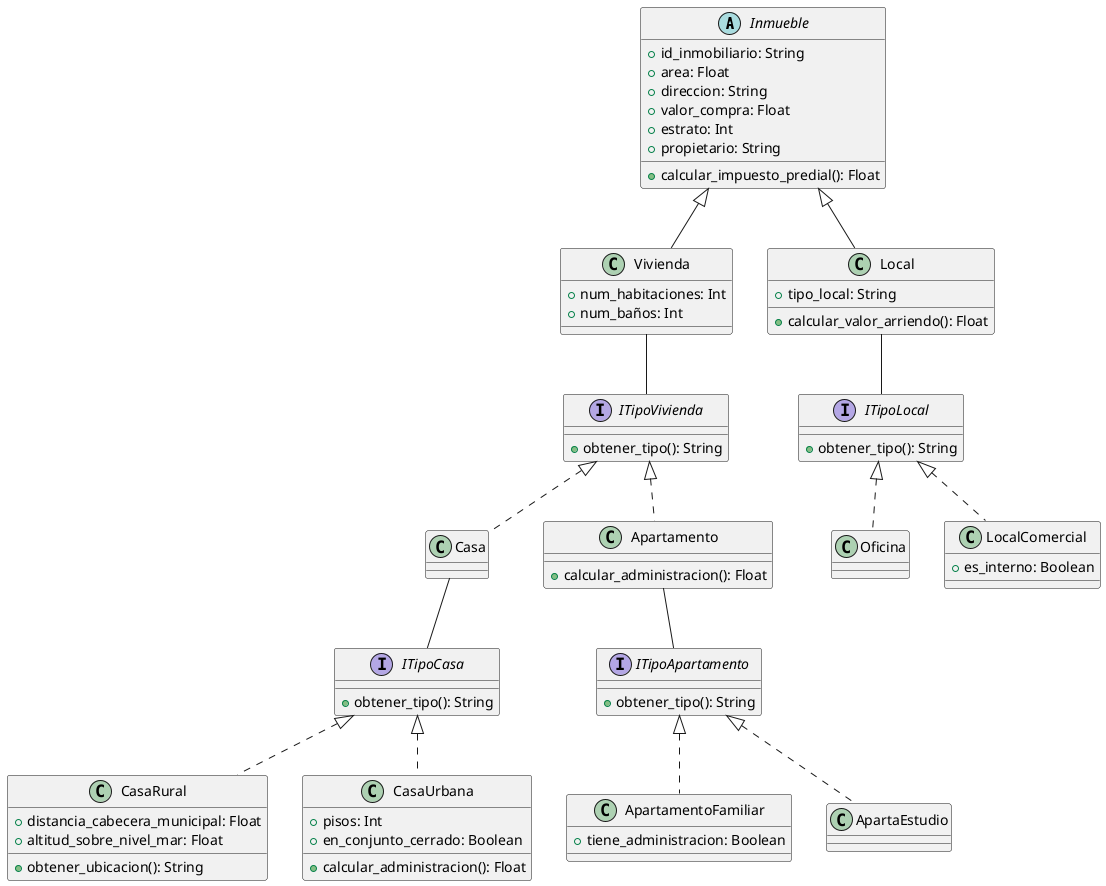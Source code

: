 @startuml

' Clase Abstracta Inmueble
abstract class Inmueble {
    + id_inmobiliario: String
    + area: Float
    + direccion: String
    + valor_compra: Float
    + estrato: Int
    + propietario: String
    + calcular_impuesto_predial(): Float
}

' Subclases de Inmueble
class Vivienda {
    + num_habitaciones: Int
    + num_baños: Int
}

class Local {
    + tipo_local: String
    + calcular_valor_arriendo(): Float
}

' Interfaz Tipo Vivienda
interface ITipoVivienda {
    + obtener_tipo(): String
}

' Vivienda tiene una relación de asociación con ITipoVivienda
Vivienda -- ITipoVivienda

' Casa y Apartamento implementan ITipoVivienda
class Casa implements ITipoVivienda {
}

class Apartamento implements ITipoVivienda {
    + calcular_administracion(): Float
}

' Interfaz Tipo Casa
interface ITipoCasa {
    + obtener_tipo(): String
}

' Casa tiene una relación de asociación con ITipoCasa
Casa -- ITipoCasa

' Casa Rural y Casa Urbana implementan ITipoCasa
class CasaRural implements ITipoCasa {
    + distancia_cabecera_municipal: Float
    + altitud_sobre_nivel_mar: Float
    + obtener_ubicacion(): String
}

class CasaUrbana implements ITipoCasa {
    + pisos: Int
    + en_conjunto_cerrado: Boolean
    + calcular_administracion(): Float
}

' Interfaz Tipo Apartamento
interface ITipoApartamento {
    + obtener_tipo(): String
}

' Apartamento tiene una relación de asociación con ITipoApartamento
Apartamento -- ITipoApartamento

' Apartamento Familiar y ApartaEstudio implementan ITipoApartamento
class ApartamentoFamiliar implements ITipoApartamento {
    + tiene_administracion: Boolean
}

class ApartaEstudio implements ITipoApartamento {
}

' Interfaz Tipo Local
interface ITipoLocal {
    + obtener_tipo(): String
}

' Local tiene una relación de asociación con ITipoLocal
Local -- ITipoLocal

' Oficina y LocalComercial implementan ITipoLocal
class Oficina implements ITipoLocal {

}

class LocalComercial implements ITipoLocal {
    + es_interno: Boolean
}

' Relaciones de herencia entre clases abstractas
Inmueble <|-- Vivienda
Inmueble <|-- Local

@enduml